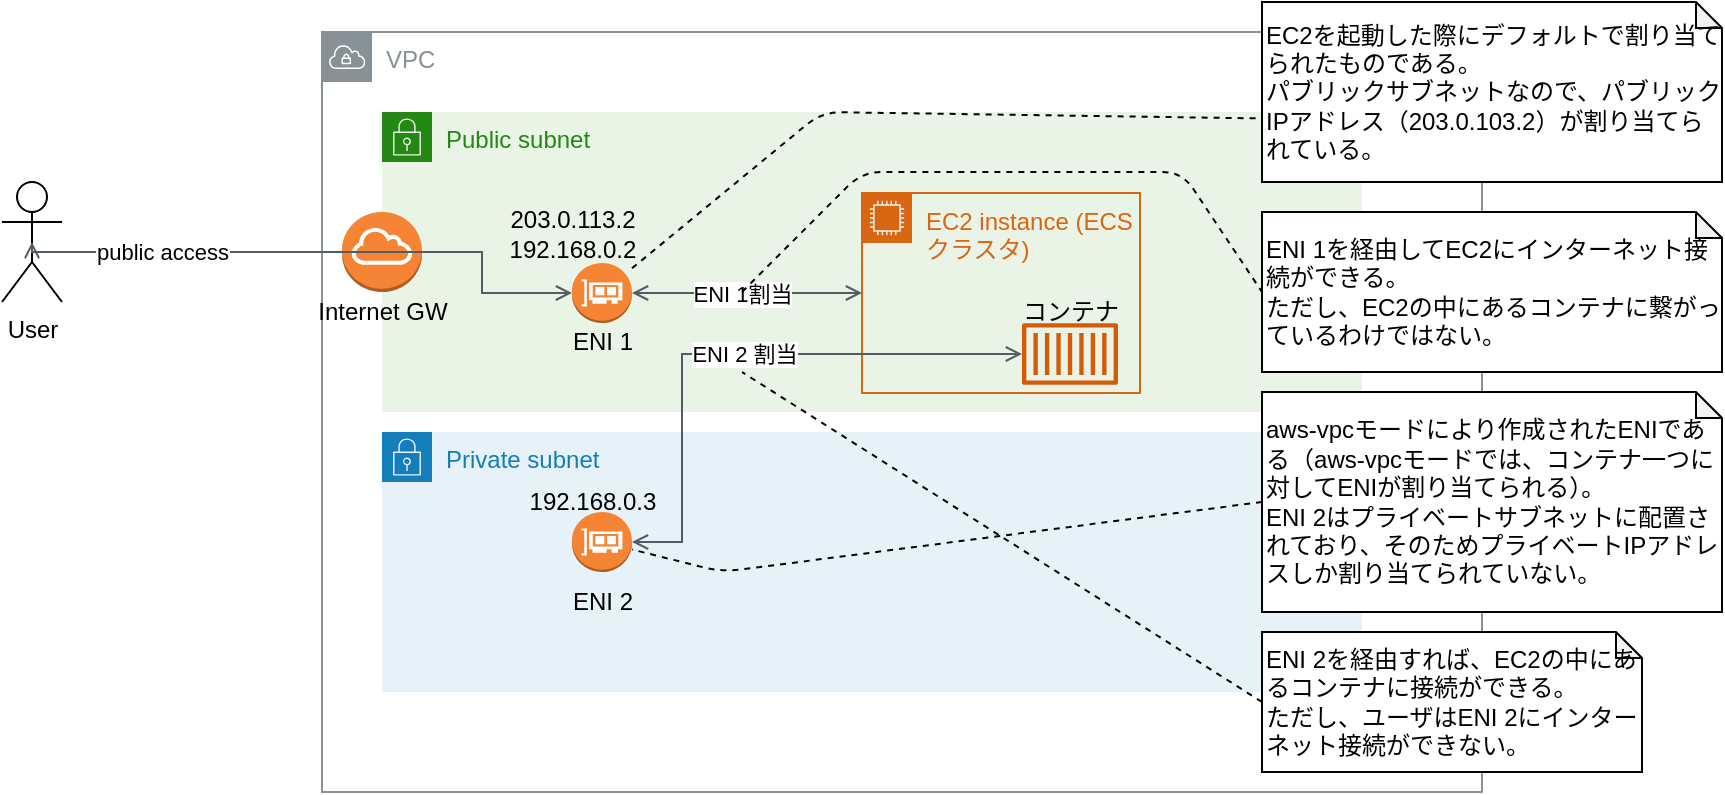 <mxfile>
    <diagram id="Y0ckhFgM_LOdqvUddcY0" name="Page-1">
        <mxGraphModel dx="964" dy="510" grid="1" gridSize="10" guides="1" tooltips="1" connect="1" arrows="1" fold="1" page="1" pageScale="1" pageWidth="850" pageHeight="1100" math="0" shadow="0">
            <root>
                <mxCell id="0"/>
                <mxCell id="1" parent="0"/>
                <mxCell id="2" value="VPC" style="sketch=0;outlineConnect=0;gradientColor=none;html=1;whiteSpace=wrap;fontSize=12;fontStyle=0;shape=mxgraph.aws4.group;grIcon=mxgraph.aws4.group_vpc;strokeColor=#879196;fillColor=none;verticalAlign=top;align=left;spacingLeft=30;fontColor=#879196;dashed=0;" vertex="1" parent="1">
                    <mxGeometry x="190" y="30" width="580" height="380" as="geometry"/>
                </mxCell>
                <mxCell id="3" value="Private subnet" style="points=[[0,0],[0.25,0],[0.5,0],[0.75,0],[1,0],[1,0.25],[1,0.5],[1,0.75],[1,1],[0.75,1],[0.5,1],[0.25,1],[0,1],[0,0.75],[0,0.5],[0,0.25]];outlineConnect=0;gradientColor=none;html=1;whiteSpace=wrap;fontSize=12;fontStyle=0;container=1;pointerEvents=0;collapsible=0;recursiveResize=0;shape=mxgraph.aws4.group;grIcon=mxgraph.aws4.group_security_group;grStroke=0;strokeColor=#147EBA;fillColor=#E6F2F8;verticalAlign=top;align=left;spacingLeft=30;fontColor=#147EBA;dashed=0;" vertex="1" parent="1">
                    <mxGeometry x="220" y="230" width="490" height="130" as="geometry"/>
                </mxCell>
                <mxCell id="14" value="" style="outlineConnect=0;dashed=0;verticalLabelPosition=bottom;verticalAlign=top;align=center;html=1;shape=mxgraph.aws3.elastic_network_interface;fillColor=#F58534;gradientColor=none;" vertex="1" parent="3">
                    <mxGeometry x="95" y="40" width="30" height="30" as="geometry"/>
                </mxCell>
                <mxCell id="15" value="ENI 2" style="text;html=1;align=center;verticalAlign=middle;resizable=0;points=[];autosize=1;strokeColor=none;fillColor=none;" vertex="1" parent="3">
                    <mxGeometry x="85" y="70" width="50" height="30" as="geometry"/>
                </mxCell>
                <mxCell id="4" value="Public subnet" style="points=[[0,0],[0.25,0],[0.5,0],[0.75,0],[1,0],[1,0.25],[1,0.5],[1,0.75],[1,1],[0.75,1],[0.5,1],[0.25,1],[0,1],[0,0.75],[0,0.5],[0,0.25]];outlineConnect=0;gradientColor=none;html=1;whiteSpace=wrap;fontSize=12;fontStyle=0;container=1;pointerEvents=0;collapsible=0;recursiveResize=0;shape=mxgraph.aws4.group;grIcon=mxgraph.aws4.group_security_group;grStroke=0;strokeColor=#248814;fillColor=#E9F3E6;verticalAlign=top;align=left;spacingLeft=30;fontColor=#248814;dashed=0;" vertex="1" parent="1">
                    <mxGeometry x="220" y="70" width="490" height="150" as="geometry"/>
                </mxCell>
                <mxCell id="13" value="ENI 1" style="text;html=1;align=center;verticalAlign=middle;resizable=0;points=[];autosize=1;strokeColor=none;fillColor=none;" vertex="1" parent="4">
                    <mxGeometry x="85" y="100" width="50" height="30" as="geometry"/>
                </mxCell>
                <mxCell id="12" value="" style="outlineConnect=0;dashed=0;verticalLabelPosition=bottom;verticalAlign=top;align=center;html=1;shape=mxgraph.aws3.elastic_network_interface;fillColor=#F58534;gradientColor=none;" vertex="1" parent="4">
                    <mxGeometry x="95" y="75.5" width="30" height="30" as="geometry"/>
                </mxCell>
                <mxCell id="11" value="EC2 instance (ECSクラスタ)" style="points=[[0,0],[0.25,0],[0.5,0],[0.75,0],[1,0],[1,0.25],[1,0.5],[1,0.75],[1,1],[0.75,1],[0.5,1],[0.25,1],[0,1],[0,0.75],[0,0.5],[0,0.25]];outlineConnect=0;gradientColor=none;html=1;whiteSpace=wrap;fontSize=12;fontStyle=0;container=1;pointerEvents=0;collapsible=0;recursiveResize=0;shape=mxgraph.aws4.group;grIcon=mxgraph.aws4.group_ec2_instance_contents;strokeColor=#D86613;fillColor=none;verticalAlign=top;align=left;spacingLeft=30;fontColor=#D86613;dashed=0;" vertex="1" parent="4">
                    <mxGeometry x="240" y="40.5" width="139" height="100" as="geometry"/>
                </mxCell>
                <mxCell id="8" value="" style="sketch=0;outlineConnect=0;fontColor=#232F3E;gradientColor=none;fillColor=#D45B07;strokeColor=none;dashed=0;verticalLabelPosition=bottom;verticalAlign=top;align=center;html=1;fontSize=12;fontStyle=0;aspect=fixed;pointerEvents=1;shape=mxgraph.aws4.container_1;" vertex="1" parent="11">
                    <mxGeometry x="80" y="65" width="48" height="31" as="geometry"/>
                </mxCell>
                <mxCell id="28" value="コンテナ" style="text;html=1;align=center;verticalAlign=middle;resizable=0;points=[];autosize=1;strokeColor=none;fillColor=none;" vertex="1" parent="11">
                    <mxGeometry x="69" y="44.5" width="70" height="30" as="geometry"/>
                </mxCell>
                <mxCell id="17" value="" style="edgeStyle=orthogonalEdgeStyle;html=1;endArrow=open;elbow=vertical;startArrow=open;startFill=0;endFill=0;strokeColor=#545B64;rounded=0;" edge="1" parent="4" source="12" target="11">
                    <mxGeometry width="100" relative="1" as="geometry">
                        <mxPoint x="150" y="120" as="sourcePoint"/>
                        <mxPoint x="140" y="105" as="targetPoint"/>
                        <Array as="points">
                            <mxPoint x="140" y="91"/>
                            <mxPoint x="140" y="91"/>
                        </Array>
                    </mxGeometry>
                </mxCell>
                <mxCell id="26" value="ENI 1割当" style="edgeLabel;html=1;align=center;verticalAlign=middle;resizable=0;points=[];" vertex="1" connectable="0" parent="17">
                    <mxGeometry x="-0.27" relative="1" as="geometry">
                        <mxPoint x="13" as="offset"/>
                    </mxGeometry>
                </mxCell>
                <mxCell id="20" value="203.0.113.2&lt;br&gt;192.168.0.2" style="text;html=1;align=center;verticalAlign=middle;resizable=0;points=[];autosize=1;strokeColor=none;fillColor=none;" vertex="1" parent="4">
                    <mxGeometry x="50" y="40.5" width="90" height="40" as="geometry"/>
                </mxCell>
                <mxCell id="5" value="" style="outlineConnect=0;dashed=0;verticalLabelPosition=bottom;verticalAlign=top;align=center;html=1;shape=mxgraph.aws3.internet_gateway;fillColor=#F58534;gradientColor=none;" vertex="1" parent="1">
                    <mxGeometry x="200" y="120" width="40" height="40" as="geometry"/>
                </mxCell>
                <mxCell id="6" value="Internet GW" style="text;html=1;align=center;verticalAlign=middle;resizable=0;points=[];autosize=1;strokeColor=none;fillColor=none;" vertex="1" parent="1">
                    <mxGeometry x="175" y="155" width="90" height="30" as="geometry"/>
                </mxCell>
                <mxCell id="18" value="" style="edgeStyle=orthogonalEdgeStyle;html=1;endArrow=open;elbow=vertical;startArrow=open;startFill=0;endFill=0;strokeColor=#545B64;rounded=0;exitX=1;exitY=0.5;exitDx=0;exitDy=0;exitPerimeter=0;" edge="1" parent="1" source="14" target="8">
                    <mxGeometry width="100" relative="1" as="geometry">
                        <mxPoint x="355" y="170.5" as="sourcePoint"/>
                        <mxPoint x="400" y="170.5" as="targetPoint"/>
                        <Array as="points">
                            <mxPoint x="370" y="285"/>
                            <mxPoint x="370" y="191"/>
                        </Array>
                    </mxGeometry>
                </mxCell>
                <mxCell id="27" value="ENI 2 割当" style="edgeLabel;html=1;align=center;verticalAlign=middle;resizable=0;points=[];" vertex="1" connectable="0" parent="18">
                    <mxGeometry x="0.059" y="2" relative="1" as="geometry">
                        <mxPoint x="-3" y="2" as="offset"/>
                    </mxGeometry>
                </mxCell>
                <mxCell id="21" value="192.168.0.3" style="text;html=1;align=center;verticalAlign=middle;resizable=0;points=[];autosize=1;strokeColor=none;fillColor=none;" vertex="1" parent="1">
                    <mxGeometry x="280" y="250" width="90" height="30" as="geometry"/>
                </mxCell>
                <mxCell id="23" value="User" style="shape=umlActor;verticalLabelPosition=bottom;verticalAlign=top;html=1;outlineConnect=0;" vertex="1" parent="1">
                    <mxGeometry x="30" y="105" width="30" height="60" as="geometry"/>
                </mxCell>
                <mxCell id="24" value="" style="edgeStyle=orthogonalEdgeStyle;html=1;endArrow=open;elbow=vertical;startArrow=open;startFill=0;endFill=0;strokeColor=#545B64;rounded=0;exitX=0.5;exitY=0.5;exitDx=0;exitDy=0;exitPerimeter=0;entryX=0;entryY=0.5;entryDx=0;entryDy=0;entryPerimeter=0;" edge="1" parent="1" source="23" target="12">
                    <mxGeometry width="100" relative="1" as="geometry">
                        <mxPoint x="355" y="295" as="sourcePoint"/>
                        <mxPoint x="480" y="201" as="targetPoint"/>
                        <Array as="points">
                            <mxPoint x="45" y="140"/>
                            <mxPoint x="270" y="140"/>
                            <mxPoint x="270" y="161"/>
                        </Array>
                    </mxGeometry>
                </mxCell>
                <mxCell id="25" value="public access" style="edgeLabel;html=1;align=center;verticalAlign=middle;resizable=0;points=[];" vertex="1" connectable="0" parent="24">
                    <mxGeometry x="-0.58" y="1" relative="1" as="geometry">
                        <mxPoint x="8" y="1" as="offset"/>
                    </mxGeometry>
                </mxCell>
                <mxCell id="32" value="EC2を起動した際にデフォルトで割り当てられたものである。&lt;br&gt;パブリックサブネットなので、パブリックIPアドレス（203.0.103.2）が割り当てられている。" style="shape=note;whiteSpace=wrap;html=1;backgroundOutline=1;darkOpacity=0.05;align=left;size=13;" vertex="1" parent="1">
                    <mxGeometry x="660" y="15" width="230" height="90" as="geometry"/>
                </mxCell>
                <mxCell id="33" value="" style="endArrow=none;dashed=1;html=1;strokeColor=#000000;fillColor=#000000;entryX=0.002;entryY=0.647;entryDx=0;entryDy=0;entryPerimeter=0;" edge="1" parent="1" source="12" target="32">
                    <mxGeometry width="50" height="50" relative="1" as="geometry">
                        <mxPoint x="490" y="180" as="sourcePoint"/>
                        <mxPoint x="540" y="130" as="targetPoint"/>
                        <Array as="points">
                            <mxPoint x="440" y="70"/>
                        </Array>
                    </mxGeometry>
                </mxCell>
                <mxCell id="36" value="aws-vpcモードにより作成されたENIである（&lt;span style=&quot;border-color: var(--border-color); background-color: initial;&quot;&gt;aws-vpcモードでは、コンテナ一つに対してENIが割り当てられる）。&lt;br&gt;&lt;/span&gt;ENI 2はプライベートサブネットに配置されており、そのためプライベートIPアドレスしか割り当てられていない。" style="shape=note;whiteSpace=wrap;html=1;backgroundOutline=1;darkOpacity=0.05;align=left;size=13;" vertex="1" parent="1">
                    <mxGeometry x="660" y="210" width="230" height="110" as="geometry"/>
                </mxCell>
                <mxCell id="37" value="" style="endArrow=none;dashed=1;html=1;strokeColor=#000000;fillColor=#000000;exitX=0;exitY=0.5;exitDx=0;exitDy=0;exitPerimeter=0;" edge="1" parent="1" source="36" target="14">
                    <mxGeometry width="50" height="50" relative="1" as="geometry">
                        <mxPoint x="290" y="370" as="sourcePoint"/>
                        <mxPoint x="330" y="310" as="targetPoint"/>
                        <Array as="points">
                            <mxPoint x="390" y="300"/>
                        </Array>
                    </mxGeometry>
                </mxCell>
                <mxCell id="38" value="&lt;div&gt;&lt;span style=&quot;background-color: initial;&quot;&gt;ENI 2を経由すれば、EC2の中にあるコンテナに接続ができる。&lt;/span&gt;&lt;/div&gt;&lt;div&gt;&lt;span style=&quot;background-color: initial;&quot;&gt;ただし、ユーザはENI 2にインターネット接続ができない。&lt;/span&gt;&lt;br&gt;&lt;/div&gt;" style="shape=note;whiteSpace=wrap;html=1;backgroundOutline=1;darkOpacity=0.05;align=left;size=13;" vertex="1" parent="1">
                    <mxGeometry x="660" y="330" width="190" height="70" as="geometry"/>
                </mxCell>
                <mxCell id="39" value="&lt;div&gt;&lt;span style=&quot;background-color: initial;&quot;&gt;ENI 1を経由してEC2にインターネット接続ができる。&lt;/span&gt;&lt;/div&gt;&lt;div&gt;&lt;span style=&quot;background-color: initial;&quot;&gt;ただし、EC2の中にあるコンテナに繋がっているわけではない。&lt;/span&gt;&lt;/div&gt;" style="shape=note;whiteSpace=wrap;html=1;backgroundOutline=1;darkOpacity=0.05;align=left;size=13;" vertex="1" parent="1">
                    <mxGeometry x="660" y="120" width="230" height="80" as="geometry"/>
                </mxCell>
                <mxCell id="40" value="" style="endArrow=none;dashed=1;html=1;strokeColor=#000000;fillColor=#000000;entryX=0;entryY=0.5;entryDx=0;entryDy=0;entryPerimeter=0;" edge="1" parent="1" target="39">
                    <mxGeometry width="50" height="50" relative="1" as="geometry">
                        <mxPoint x="400" y="160" as="sourcePoint"/>
                        <mxPoint x="340" y="70" as="targetPoint"/>
                        <Array as="points">
                            <mxPoint x="460" y="100"/>
                            <mxPoint x="620" y="100"/>
                        </Array>
                    </mxGeometry>
                </mxCell>
                <mxCell id="41" value="" style="endArrow=none;dashed=1;html=1;strokeColor=#000000;fillColor=#000000;exitX=0;exitY=0.5;exitDx=0;exitDy=0;exitPerimeter=0;" edge="1" parent="1" source="38">
                    <mxGeometry width="50" height="50" relative="1" as="geometry">
                        <mxPoint x="410" y="370" as="sourcePoint"/>
                        <mxPoint x="400" y="200" as="targetPoint"/>
                        <Array as="points"/>
                    </mxGeometry>
                </mxCell>
            </root>
        </mxGraphModel>
    </diagram>
</mxfile>